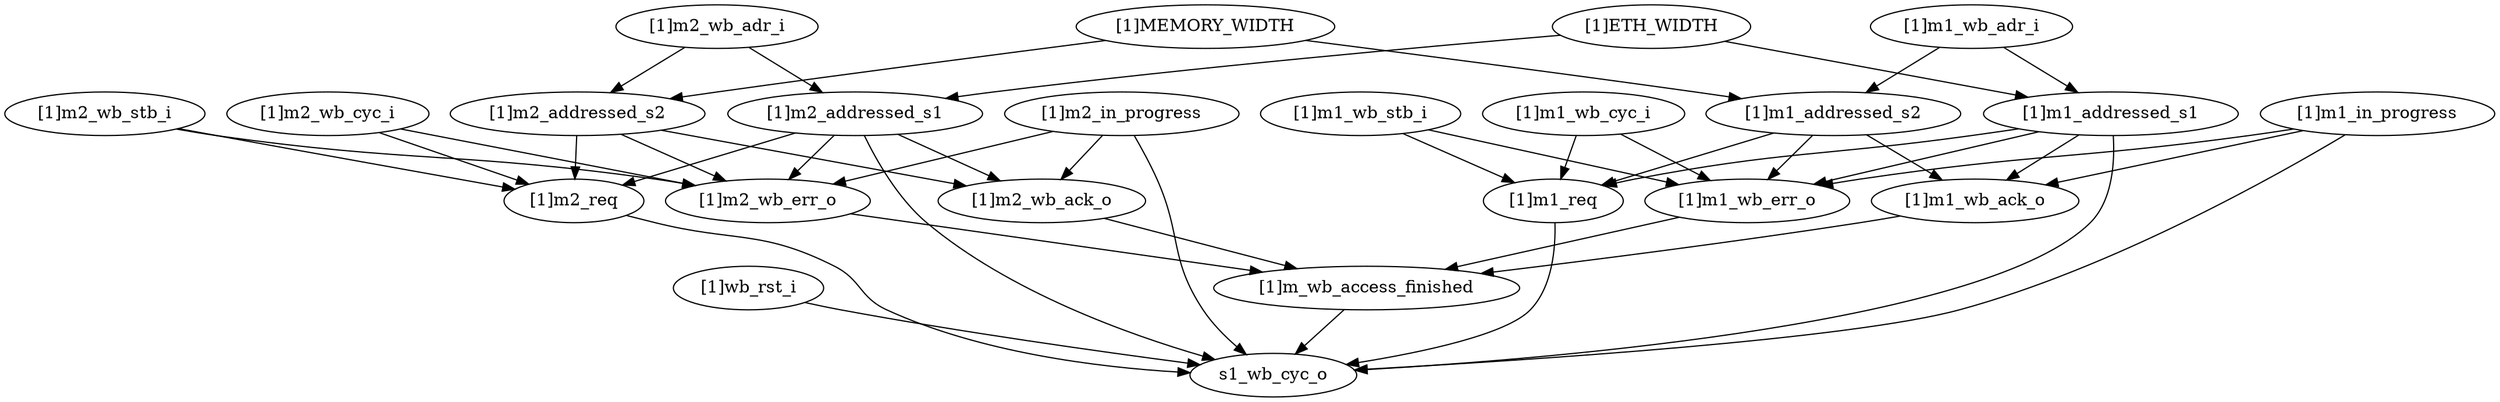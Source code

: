 strict digraph "" {
	"[1]wb_rst_i"	 [complexity=1,
		importance=0.1196792034,
		rank=0.1196792034];
	s1_wb_cyc_o	 [complexity=0,
		importance=0.0213308856632,
		rank=0.0];
	"[1]wb_rst_i" -> s1_wb_cyc_o;
	"[1]m2_wb_cyc_i"	 [complexity=10,
		importance=0.1167125401,
		rank=0.01167125401];
	"[1]m2_req"	 [complexity=5,
		importance=0.103687765016,
		rank=0.0207375530032];
	"[1]m2_wb_cyc_i" -> "[1]m2_req";
	"[1]m2_wb_err_o"	 [complexity=10,
		importance=0.174946291695,
		rank=0.0174946291695];
	"[1]m2_wb_cyc_i" -> "[1]m2_wb_err_o";
	"[1]m2_req" -> s1_wb_cyc_o;
	"[1]m_wb_access_finished"	 [complexity=5,
		importance=0.145783748566,
		rank=0.0291567497131];
	"[1]m_wb_access_finished" -> s1_wb_cyc_o;
	"[1]m1_wb_adr_i"	 [complexity=16,
		importance=0.134621659121,
		rank=0.00841385369504];
	"[1]m1_addressed_s2"	 [complexity=15,
		importance=0.542747994107,
		rank=0.0361831996071];
	"[1]m1_wb_adr_i" -> "[1]m1_addressed_s2";
	"[1]m1_addressed_s1"	 [complexity=15,
		importance=0.717694285802,
		rank=0.0478462857201];
	"[1]m1_wb_adr_i" -> "[1]m1_addressed_s1";
	"[1]m2_in_progress"	 [complexity=11,
		importance=0.721374047087,
		rank=0.0655794588261];
	"[1]m2_in_progress" -> "[1]m2_wb_err_o";
	"[1]m2_in_progress" -> s1_wb_cyc_o;
	"[1]m2_wb_ack_o"	 [complexity=10,
		importance=0.164055735036,
		rank=0.0164055735036];
	"[1]m2_in_progress" -> "[1]m2_wb_ack_o";
	"[1]m1_req"	 [complexity=5,
		importance=0.103687765016,
		rank=0.0207375530032];
	"[1]m1_req" -> s1_wb_cyc_o;
	"[1]m1_in_progress"	 [complexity=11,
		importance=0.721374047087,
		rank=0.0655794588261];
	"[1]m1_wb_err_o"	 [complexity=10,
		importance=0.174946291695,
		rank=0.0174946291695];
	"[1]m1_in_progress" -> "[1]m1_wb_err_o";
	"[1]m1_wb_ack_o"	 [complexity=10,
		importance=0.164055735036,
		rank=0.0164055735036];
	"[1]m1_in_progress" -> "[1]m1_wb_ack_o";
	"[1]m1_in_progress" -> s1_wb_cyc_o;
	"[1]m2_wb_err_o" -> "[1]m_wb_access_finished";
	"[1]MEMORY_WIDTH"	 [complexity=16,
		importance=0.134621659121,
		rank=0.00841385369504];
	"[1]m2_addressed_s2"	 [complexity=10,
		importance=0.121596884037,
		rank=0.0121596884037];
	"[1]MEMORY_WIDTH" -> "[1]m2_addressed_s2";
	"[1]MEMORY_WIDTH" -> "[1]m1_addressed_s2";
	"[1]m1_wb_stb_i"	 [complexity=14,
		importance=0.362917358475,
		rank=0.0259226684625];
	"[1]m1_wb_stb_i" -> "[1]m1_req";
	"[1]m1_wb_stb_i" -> "[1]m1_wb_err_o";
	"[1]m2_wb_adr_i"	 [complexity=16,
		importance=0.134621659121,
		rank=0.00841385369504];
	"[1]m2_wb_adr_i" -> "[1]m2_addressed_s2";
	"[1]m2_addressed_s1"	 [complexity=10,
		importance=0.121596884037,
		rank=0.0121596884037];
	"[1]m2_wb_adr_i" -> "[1]m2_addressed_s1";
	"[1]m2_addressed_s2" -> "[1]m2_req";
	"[1]m2_addressed_s2" -> "[1]m2_wb_err_o";
	"[1]m2_addressed_s2" -> "[1]m2_wb_ack_o";
	"[1]m2_addressed_s1" -> "[1]m2_req";
	"[1]m2_addressed_s1" -> "[1]m2_wb_err_o";
	"[1]m2_addressed_s1" -> s1_wb_cyc_o;
	"[1]m2_addressed_s1" -> "[1]m2_wb_ack_o";
	"[1]m1_wb_err_o" -> "[1]m_wb_access_finished";
	"[1]m1_wb_ack_o" -> "[1]m_wb_access_finished";
	"[1]m1_wb_cyc_i"	 [complexity=14,
		importance=0.362917358475,
		rank=0.0259226684625];
	"[1]m1_wb_cyc_i" -> "[1]m1_req";
	"[1]m1_wb_cyc_i" -> "[1]m1_wb_err_o";
	"[1]ETH_WIDTH"	 [complexity=16,
		importance=0.134621659121,
		rank=0.00841385369504];
	"[1]ETH_WIDTH" -> "[1]m2_addressed_s1";
	"[1]ETH_WIDTH" -> "[1]m1_addressed_s1";
	"[1]m1_addressed_s2" -> "[1]m1_req";
	"[1]m1_addressed_s2" -> "[1]m1_wb_err_o";
	"[1]m1_addressed_s2" -> "[1]m1_wb_ack_o";
	"[1]m1_addressed_s1" -> "[1]m1_req";
	"[1]m1_addressed_s1" -> "[1]m1_wb_err_o";
	"[1]m1_addressed_s1" -> "[1]m1_wb_ack_o";
	"[1]m1_addressed_s1" -> s1_wb_cyc_o;
	"[1]m2_wb_ack_o" -> "[1]m_wb_access_finished";
	"[1]m2_wb_stb_i"	 [complexity=10,
		importance=0.1167125401,
		rank=0.01167125401];
	"[1]m2_wb_stb_i" -> "[1]m2_req";
	"[1]m2_wb_stb_i" -> "[1]m2_wb_err_o";
}

